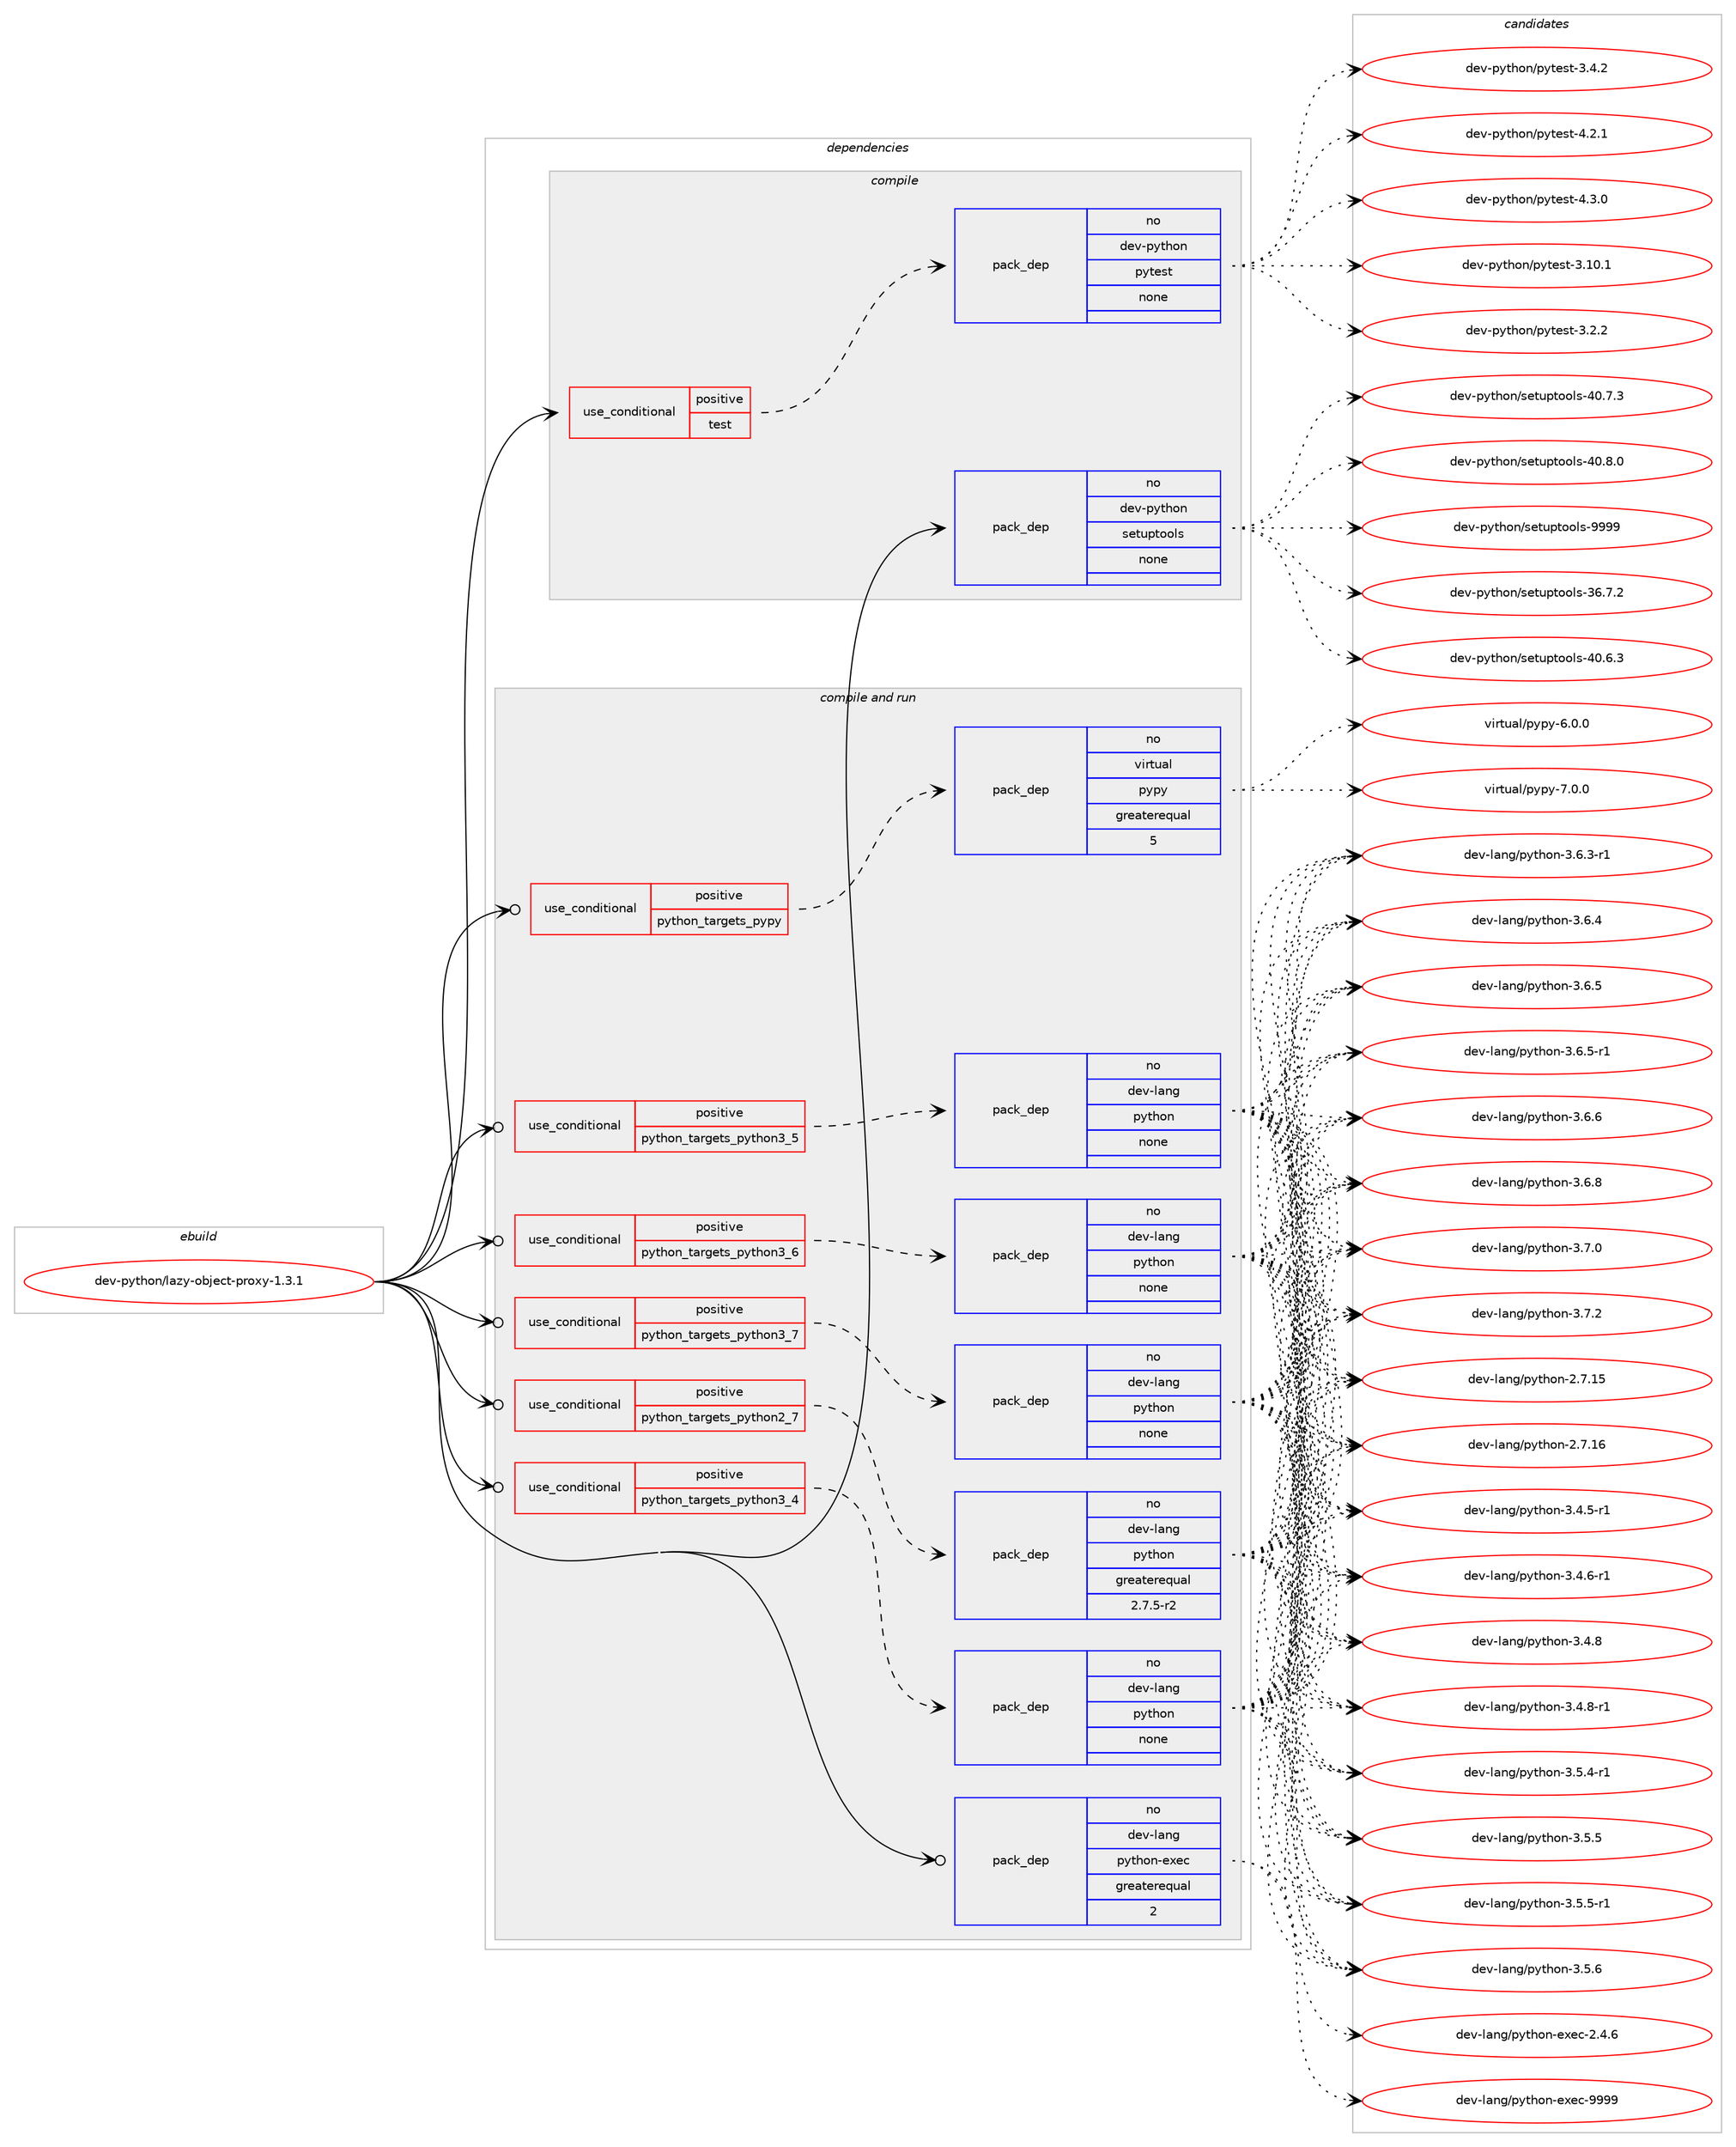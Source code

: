 digraph prolog {

# *************
# Graph options
# *************

newrank=true;
concentrate=true;
compound=true;
graph [rankdir=LR,fontname=Helvetica,fontsize=10,ranksep=1.5];#, ranksep=2.5, nodesep=0.2];
edge  [arrowhead=vee];
node  [fontname=Helvetica,fontsize=10];

# **********
# The ebuild
# **********

subgraph cluster_leftcol {
color=gray;
rank=same;
label=<<i>ebuild</i>>;
id [label="dev-python/lazy-object-proxy-1.3.1", color=red, width=4, href="../dev-python/lazy-object-proxy-1.3.1.svg"];
}

# ****************
# The dependencies
# ****************

subgraph cluster_midcol {
color=gray;
label=<<i>dependencies</i>>;
subgraph cluster_compile {
fillcolor="#eeeeee";
style=filled;
label=<<i>compile</i>>;
subgraph cond376741 {
dependency1416709 [label=<<TABLE BORDER="0" CELLBORDER="1" CELLSPACING="0" CELLPADDING="4"><TR><TD ROWSPAN="3" CELLPADDING="10">use_conditional</TD></TR><TR><TD>positive</TD></TR><TR><TD>test</TD></TR></TABLE>>, shape=none, color=red];
subgraph pack1016695 {
dependency1416710 [label=<<TABLE BORDER="0" CELLBORDER="1" CELLSPACING="0" CELLPADDING="4" WIDTH="220"><TR><TD ROWSPAN="6" CELLPADDING="30">pack_dep</TD></TR><TR><TD WIDTH="110">no</TD></TR><TR><TD>dev-python</TD></TR><TR><TD>pytest</TD></TR><TR><TD>none</TD></TR><TR><TD></TD></TR></TABLE>>, shape=none, color=blue];
}
dependency1416709:e -> dependency1416710:w [weight=20,style="dashed",arrowhead="vee"];
}
id:e -> dependency1416709:w [weight=20,style="solid",arrowhead="vee"];
subgraph pack1016696 {
dependency1416711 [label=<<TABLE BORDER="0" CELLBORDER="1" CELLSPACING="0" CELLPADDING="4" WIDTH="220"><TR><TD ROWSPAN="6" CELLPADDING="30">pack_dep</TD></TR><TR><TD WIDTH="110">no</TD></TR><TR><TD>dev-python</TD></TR><TR><TD>setuptools</TD></TR><TR><TD>none</TD></TR><TR><TD></TD></TR></TABLE>>, shape=none, color=blue];
}
id:e -> dependency1416711:w [weight=20,style="solid",arrowhead="vee"];
}
subgraph cluster_compileandrun {
fillcolor="#eeeeee";
style=filled;
label=<<i>compile and run</i>>;
subgraph cond376742 {
dependency1416712 [label=<<TABLE BORDER="0" CELLBORDER="1" CELLSPACING="0" CELLPADDING="4"><TR><TD ROWSPAN="3" CELLPADDING="10">use_conditional</TD></TR><TR><TD>positive</TD></TR><TR><TD>python_targets_pypy</TD></TR></TABLE>>, shape=none, color=red];
subgraph pack1016697 {
dependency1416713 [label=<<TABLE BORDER="0" CELLBORDER="1" CELLSPACING="0" CELLPADDING="4" WIDTH="220"><TR><TD ROWSPAN="6" CELLPADDING="30">pack_dep</TD></TR><TR><TD WIDTH="110">no</TD></TR><TR><TD>virtual</TD></TR><TR><TD>pypy</TD></TR><TR><TD>greaterequal</TD></TR><TR><TD>5</TD></TR></TABLE>>, shape=none, color=blue];
}
dependency1416712:e -> dependency1416713:w [weight=20,style="dashed",arrowhead="vee"];
}
id:e -> dependency1416712:w [weight=20,style="solid",arrowhead="odotvee"];
subgraph cond376743 {
dependency1416714 [label=<<TABLE BORDER="0" CELLBORDER="1" CELLSPACING="0" CELLPADDING="4"><TR><TD ROWSPAN="3" CELLPADDING="10">use_conditional</TD></TR><TR><TD>positive</TD></TR><TR><TD>python_targets_python2_7</TD></TR></TABLE>>, shape=none, color=red];
subgraph pack1016698 {
dependency1416715 [label=<<TABLE BORDER="0" CELLBORDER="1" CELLSPACING="0" CELLPADDING="4" WIDTH="220"><TR><TD ROWSPAN="6" CELLPADDING="30">pack_dep</TD></TR><TR><TD WIDTH="110">no</TD></TR><TR><TD>dev-lang</TD></TR><TR><TD>python</TD></TR><TR><TD>greaterequal</TD></TR><TR><TD>2.7.5-r2</TD></TR></TABLE>>, shape=none, color=blue];
}
dependency1416714:e -> dependency1416715:w [weight=20,style="dashed",arrowhead="vee"];
}
id:e -> dependency1416714:w [weight=20,style="solid",arrowhead="odotvee"];
subgraph cond376744 {
dependency1416716 [label=<<TABLE BORDER="0" CELLBORDER="1" CELLSPACING="0" CELLPADDING="4"><TR><TD ROWSPAN="3" CELLPADDING="10">use_conditional</TD></TR><TR><TD>positive</TD></TR><TR><TD>python_targets_python3_4</TD></TR></TABLE>>, shape=none, color=red];
subgraph pack1016699 {
dependency1416717 [label=<<TABLE BORDER="0" CELLBORDER="1" CELLSPACING="0" CELLPADDING="4" WIDTH="220"><TR><TD ROWSPAN="6" CELLPADDING="30">pack_dep</TD></TR><TR><TD WIDTH="110">no</TD></TR><TR><TD>dev-lang</TD></TR><TR><TD>python</TD></TR><TR><TD>none</TD></TR><TR><TD></TD></TR></TABLE>>, shape=none, color=blue];
}
dependency1416716:e -> dependency1416717:w [weight=20,style="dashed",arrowhead="vee"];
}
id:e -> dependency1416716:w [weight=20,style="solid",arrowhead="odotvee"];
subgraph cond376745 {
dependency1416718 [label=<<TABLE BORDER="0" CELLBORDER="1" CELLSPACING="0" CELLPADDING="4"><TR><TD ROWSPAN="3" CELLPADDING="10">use_conditional</TD></TR><TR><TD>positive</TD></TR><TR><TD>python_targets_python3_5</TD></TR></TABLE>>, shape=none, color=red];
subgraph pack1016700 {
dependency1416719 [label=<<TABLE BORDER="0" CELLBORDER="1" CELLSPACING="0" CELLPADDING="4" WIDTH="220"><TR><TD ROWSPAN="6" CELLPADDING="30">pack_dep</TD></TR><TR><TD WIDTH="110">no</TD></TR><TR><TD>dev-lang</TD></TR><TR><TD>python</TD></TR><TR><TD>none</TD></TR><TR><TD></TD></TR></TABLE>>, shape=none, color=blue];
}
dependency1416718:e -> dependency1416719:w [weight=20,style="dashed",arrowhead="vee"];
}
id:e -> dependency1416718:w [weight=20,style="solid",arrowhead="odotvee"];
subgraph cond376746 {
dependency1416720 [label=<<TABLE BORDER="0" CELLBORDER="1" CELLSPACING="0" CELLPADDING="4"><TR><TD ROWSPAN="3" CELLPADDING="10">use_conditional</TD></TR><TR><TD>positive</TD></TR><TR><TD>python_targets_python3_6</TD></TR></TABLE>>, shape=none, color=red];
subgraph pack1016701 {
dependency1416721 [label=<<TABLE BORDER="0" CELLBORDER="1" CELLSPACING="0" CELLPADDING="4" WIDTH="220"><TR><TD ROWSPAN="6" CELLPADDING="30">pack_dep</TD></TR><TR><TD WIDTH="110">no</TD></TR><TR><TD>dev-lang</TD></TR><TR><TD>python</TD></TR><TR><TD>none</TD></TR><TR><TD></TD></TR></TABLE>>, shape=none, color=blue];
}
dependency1416720:e -> dependency1416721:w [weight=20,style="dashed",arrowhead="vee"];
}
id:e -> dependency1416720:w [weight=20,style="solid",arrowhead="odotvee"];
subgraph cond376747 {
dependency1416722 [label=<<TABLE BORDER="0" CELLBORDER="1" CELLSPACING="0" CELLPADDING="4"><TR><TD ROWSPAN="3" CELLPADDING="10">use_conditional</TD></TR><TR><TD>positive</TD></TR><TR><TD>python_targets_python3_7</TD></TR></TABLE>>, shape=none, color=red];
subgraph pack1016702 {
dependency1416723 [label=<<TABLE BORDER="0" CELLBORDER="1" CELLSPACING="0" CELLPADDING="4" WIDTH="220"><TR><TD ROWSPAN="6" CELLPADDING="30">pack_dep</TD></TR><TR><TD WIDTH="110">no</TD></TR><TR><TD>dev-lang</TD></TR><TR><TD>python</TD></TR><TR><TD>none</TD></TR><TR><TD></TD></TR></TABLE>>, shape=none, color=blue];
}
dependency1416722:e -> dependency1416723:w [weight=20,style="dashed",arrowhead="vee"];
}
id:e -> dependency1416722:w [weight=20,style="solid",arrowhead="odotvee"];
subgraph pack1016703 {
dependency1416724 [label=<<TABLE BORDER="0" CELLBORDER="1" CELLSPACING="0" CELLPADDING="4" WIDTH="220"><TR><TD ROWSPAN="6" CELLPADDING="30">pack_dep</TD></TR><TR><TD WIDTH="110">no</TD></TR><TR><TD>dev-lang</TD></TR><TR><TD>python-exec</TD></TR><TR><TD>greaterequal</TD></TR><TR><TD>2</TD></TR></TABLE>>, shape=none, color=blue];
}
id:e -> dependency1416724:w [weight=20,style="solid",arrowhead="odotvee"];
}
subgraph cluster_run {
fillcolor="#eeeeee";
style=filled;
label=<<i>run</i>>;
}
}

# **************
# The candidates
# **************

subgraph cluster_choices {
rank=same;
color=gray;
label=<<i>candidates</i>>;

subgraph choice1016695 {
color=black;
nodesep=1;
choice100101118451121211161041111104711212111610111511645514649484649 [label="dev-python/pytest-3.10.1", color=red, width=4,href="../dev-python/pytest-3.10.1.svg"];
choice1001011184511212111610411111047112121116101115116455146504650 [label="dev-python/pytest-3.2.2", color=red, width=4,href="../dev-python/pytest-3.2.2.svg"];
choice1001011184511212111610411111047112121116101115116455146524650 [label="dev-python/pytest-3.4.2", color=red, width=4,href="../dev-python/pytest-3.4.2.svg"];
choice1001011184511212111610411111047112121116101115116455246504649 [label="dev-python/pytest-4.2.1", color=red, width=4,href="../dev-python/pytest-4.2.1.svg"];
choice1001011184511212111610411111047112121116101115116455246514648 [label="dev-python/pytest-4.3.0", color=red, width=4,href="../dev-python/pytest-4.3.0.svg"];
dependency1416710:e -> choice100101118451121211161041111104711212111610111511645514649484649:w [style=dotted,weight="100"];
dependency1416710:e -> choice1001011184511212111610411111047112121116101115116455146504650:w [style=dotted,weight="100"];
dependency1416710:e -> choice1001011184511212111610411111047112121116101115116455146524650:w [style=dotted,weight="100"];
dependency1416710:e -> choice1001011184511212111610411111047112121116101115116455246504649:w [style=dotted,weight="100"];
dependency1416710:e -> choice1001011184511212111610411111047112121116101115116455246514648:w [style=dotted,weight="100"];
}
subgraph choice1016696 {
color=black;
nodesep=1;
choice100101118451121211161041111104711510111611711211611111110811545515446554650 [label="dev-python/setuptools-36.7.2", color=red, width=4,href="../dev-python/setuptools-36.7.2.svg"];
choice100101118451121211161041111104711510111611711211611111110811545524846544651 [label="dev-python/setuptools-40.6.3", color=red, width=4,href="../dev-python/setuptools-40.6.3.svg"];
choice100101118451121211161041111104711510111611711211611111110811545524846554651 [label="dev-python/setuptools-40.7.3", color=red, width=4,href="../dev-python/setuptools-40.7.3.svg"];
choice100101118451121211161041111104711510111611711211611111110811545524846564648 [label="dev-python/setuptools-40.8.0", color=red, width=4,href="../dev-python/setuptools-40.8.0.svg"];
choice10010111845112121116104111110471151011161171121161111111081154557575757 [label="dev-python/setuptools-9999", color=red, width=4,href="../dev-python/setuptools-9999.svg"];
dependency1416711:e -> choice100101118451121211161041111104711510111611711211611111110811545515446554650:w [style=dotted,weight="100"];
dependency1416711:e -> choice100101118451121211161041111104711510111611711211611111110811545524846544651:w [style=dotted,weight="100"];
dependency1416711:e -> choice100101118451121211161041111104711510111611711211611111110811545524846554651:w [style=dotted,weight="100"];
dependency1416711:e -> choice100101118451121211161041111104711510111611711211611111110811545524846564648:w [style=dotted,weight="100"];
dependency1416711:e -> choice10010111845112121116104111110471151011161171121161111111081154557575757:w [style=dotted,weight="100"];
}
subgraph choice1016697 {
color=black;
nodesep=1;
choice1181051141161179710847112121112121455446484648 [label="virtual/pypy-6.0.0", color=red, width=4,href="../virtual/pypy-6.0.0.svg"];
choice1181051141161179710847112121112121455546484648 [label="virtual/pypy-7.0.0", color=red, width=4,href="../virtual/pypy-7.0.0.svg"];
dependency1416713:e -> choice1181051141161179710847112121112121455446484648:w [style=dotted,weight="100"];
dependency1416713:e -> choice1181051141161179710847112121112121455546484648:w [style=dotted,weight="100"];
}
subgraph choice1016698 {
color=black;
nodesep=1;
choice10010111845108971101034711212111610411111045504655464953 [label="dev-lang/python-2.7.15", color=red, width=4,href="../dev-lang/python-2.7.15.svg"];
choice10010111845108971101034711212111610411111045504655464954 [label="dev-lang/python-2.7.16", color=red, width=4,href="../dev-lang/python-2.7.16.svg"];
choice1001011184510897110103471121211161041111104551465246534511449 [label="dev-lang/python-3.4.5-r1", color=red, width=4,href="../dev-lang/python-3.4.5-r1.svg"];
choice1001011184510897110103471121211161041111104551465246544511449 [label="dev-lang/python-3.4.6-r1", color=red, width=4,href="../dev-lang/python-3.4.6-r1.svg"];
choice100101118451089711010347112121116104111110455146524656 [label="dev-lang/python-3.4.8", color=red, width=4,href="../dev-lang/python-3.4.8.svg"];
choice1001011184510897110103471121211161041111104551465246564511449 [label="dev-lang/python-3.4.8-r1", color=red, width=4,href="../dev-lang/python-3.4.8-r1.svg"];
choice1001011184510897110103471121211161041111104551465346524511449 [label="dev-lang/python-3.5.4-r1", color=red, width=4,href="../dev-lang/python-3.5.4-r1.svg"];
choice100101118451089711010347112121116104111110455146534653 [label="dev-lang/python-3.5.5", color=red, width=4,href="../dev-lang/python-3.5.5.svg"];
choice1001011184510897110103471121211161041111104551465346534511449 [label="dev-lang/python-3.5.5-r1", color=red, width=4,href="../dev-lang/python-3.5.5-r1.svg"];
choice100101118451089711010347112121116104111110455146534654 [label="dev-lang/python-3.5.6", color=red, width=4,href="../dev-lang/python-3.5.6.svg"];
choice1001011184510897110103471121211161041111104551465446514511449 [label="dev-lang/python-3.6.3-r1", color=red, width=4,href="../dev-lang/python-3.6.3-r1.svg"];
choice100101118451089711010347112121116104111110455146544652 [label="dev-lang/python-3.6.4", color=red, width=4,href="../dev-lang/python-3.6.4.svg"];
choice100101118451089711010347112121116104111110455146544653 [label="dev-lang/python-3.6.5", color=red, width=4,href="../dev-lang/python-3.6.5.svg"];
choice1001011184510897110103471121211161041111104551465446534511449 [label="dev-lang/python-3.6.5-r1", color=red, width=4,href="../dev-lang/python-3.6.5-r1.svg"];
choice100101118451089711010347112121116104111110455146544654 [label="dev-lang/python-3.6.6", color=red, width=4,href="../dev-lang/python-3.6.6.svg"];
choice100101118451089711010347112121116104111110455146544656 [label="dev-lang/python-3.6.8", color=red, width=4,href="../dev-lang/python-3.6.8.svg"];
choice100101118451089711010347112121116104111110455146554648 [label="dev-lang/python-3.7.0", color=red, width=4,href="../dev-lang/python-3.7.0.svg"];
choice100101118451089711010347112121116104111110455146554650 [label="dev-lang/python-3.7.2", color=red, width=4,href="../dev-lang/python-3.7.2.svg"];
dependency1416715:e -> choice10010111845108971101034711212111610411111045504655464953:w [style=dotted,weight="100"];
dependency1416715:e -> choice10010111845108971101034711212111610411111045504655464954:w [style=dotted,weight="100"];
dependency1416715:e -> choice1001011184510897110103471121211161041111104551465246534511449:w [style=dotted,weight="100"];
dependency1416715:e -> choice1001011184510897110103471121211161041111104551465246544511449:w [style=dotted,weight="100"];
dependency1416715:e -> choice100101118451089711010347112121116104111110455146524656:w [style=dotted,weight="100"];
dependency1416715:e -> choice1001011184510897110103471121211161041111104551465246564511449:w [style=dotted,weight="100"];
dependency1416715:e -> choice1001011184510897110103471121211161041111104551465346524511449:w [style=dotted,weight="100"];
dependency1416715:e -> choice100101118451089711010347112121116104111110455146534653:w [style=dotted,weight="100"];
dependency1416715:e -> choice1001011184510897110103471121211161041111104551465346534511449:w [style=dotted,weight="100"];
dependency1416715:e -> choice100101118451089711010347112121116104111110455146534654:w [style=dotted,weight="100"];
dependency1416715:e -> choice1001011184510897110103471121211161041111104551465446514511449:w [style=dotted,weight="100"];
dependency1416715:e -> choice100101118451089711010347112121116104111110455146544652:w [style=dotted,weight="100"];
dependency1416715:e -> choice100101118451089711010347112121116104111110455146544653:w [style=dotted,weight="100"];
dependency1416715:e -> choice1001011184510897110103471121211161041111104551465446534511449:w [style=dotted,weight="100"];
dependency1416715:e -> choice100101118451089711010347112121116104111110455146544654:w [style=dotted,weight="100"];
dependency1416715:e -> choice100101118451089711010347112121116104111110455146544656:w [style=dotted,weight="100"];
dependency1416715:e -> choice100101118451089711010347112121116104111110455146554648:w [style=dotted,weight="100"];
dependency1416715:e -> choice100101118451089711010347112121116104111110455146554650:w [style=dotted,weight="100"];
}
subgraph choice1016699 {
color=black;
nodesep=1;
choice10010111845108971101034711212111610411111045504655464953 [label="dev-lang/python-2.7.15", color=red, width=4,href="../dev-lang/python-2.7.15.svg"];
choice10010111845108971101034711212111610411111045504655464954 [label="dev-lang/python-2.7.16", color=red, width=4,href="../dev-lang/python-2.7.16.svg"];
choice1001011184510897110103471121211161041111104551465246534511449 [label="dev-lang/python-3.4.5-r1", color=red, width=4,href="../dev-lang/python-3.4.5-r1.svg"];
choice1001011184510897110103471121211161041111104551465246544511449 [label="dev-lang/python-3.4.6-r1", color=red, width=4,href="../dev-lang/python-3.4.6-r1.svg"];
choice100101118451089711010347112121116104111110455146524656 [label="dev-lang/python-3.4.8", color=red, width=4,href="../dev-lang/python-3.4.8.svg"];
choice1001011184510897110103471121211161041111104551465246564511449 [label="dev-lang/python-3.4.8-r1", color=red, width=4,href="../dev-lang/python-3.4.8-r1.svg"];
choice1001011184510897110103471121211161041111104551465346524511449 [label="dev-lang/python-3.5.4-r1", color=red, width=4,href="../dev-lang/python-3.5.4-r1.svg"];
choice100101118451089711010347112121116104111110455146534653 [label="dev-lang/python-3.5.5", color=red, width=4,href="../dev-lang/python-3.5.5.svg"];
choice1001011184510897110103471121211161041111104551465346534511449 [label="dev-lang/python-3.5.5-r1", color=red, width=4,href="../dev-lang/python-3.5.5-r1.svg"];
choice100101118451089711010347112121116104111110455146534654 [label="dev-lang/python-3.5.6", color=red, width=4,href="../dev-lang/python-3.5.6.svg"];
choice1001011184510897110103471121211161041111104551465446514511449 [label="dev-lang/python-3.6.3-r1", color=red, width=4,href="../dev-lang/python-3.6.3-r1.svg"];
choice100101118451089711010347112121116104111110455146544652 [label="dev-lang/python-3.6.4", color=red, width=4,href="../dev-lang/python-3.6.4.svg"];
choice100101118451089711010347112121116104111110455146544653 [label="dev-lang/python-3.6.5", color=red, width=4,href="../dev-lang/python-3.6.5.svg"];
choice1001011184510897110103471121211161041111104551465446534511449 [label="dev-lang/python-3.6.5-r1", color=red, width=4,href="../dev-lang/python-3.6.5-r1.svg"];
choice100101118451089711010347112121116104111110455146544654 [label="dev-lang/python-3.6.6", color=red, width=4,href="../dev-lang/python-3.6.6.svg"];
choice100101118451089711010347112121116104111110455146544656 [label="dev-lang/python-3.6.8", color=red, width=4,href="../dev-lang/python-3.6.8.svg"];
choice100101118451089711010347112121116104111110455146554648 [label="dev-lang/python-3.7.0", color=red, width=4,href="../dev-lang/python-3.7.0.svg"];
choice100101118451089711010347112121116104111110455146554650 [label="dev-lang/python-3.7.2", color=red, width=4,href="../dev-lang/python-3.7.2.svg"];
dependency1416717:e -> choice10010111845108971101034711212111610411111045504655464953:w [style=dotted,weight="100"];
dependency1416717:e -> choice10010111845108971101034711212111610411111045504655464954:w [style=dotted,weight="100"];
dependency1416717:e -> choice1001011184510897110103471121211161041111104551465246534511449:w [style=dotted,weight="100"];
dependency1416717:e -> choice1001011184510897110103471121211161041111104551465246544511449:w [style=dotted,weight="100"];
dependency1416717:e -> choice100101118451089711010347112121116104111110455146524656:w [style=dotted,weight="100"];
dependency1416717:e -> choice1001011184510897110103471121211161041111104551465246564511449:w [style=dotted,weight="100"];
dependency1416717:e -> choice1001011184510897110103471121211161041111104551465346524511449:w [style=dotted,weight="100"];
dependency1416717:e -> choice100101118451089711010347112121116104111110455146534653:w [style=dotted,weight="100"];
dependency1416717:e -> choice1001011184510897110103471121211161041111104551465346534511449:w [style=dotted,weight="100"];
dependency1416717:e -> choice100101118451089711010347112121116104111110455146534654:w [style=dotted,weight="100"];
dependency1416717:e -> choice1001011184510897110103471121211161041111104551465446514511449:w [style=dotted,weight="100"];
dependency1416717:e -> choice100101118451089711010347112121116104111110455146544652:w [style=dotted,weight="100"];
dependency1416717:e -> choice100101118451089711010347112121116104111110455146544653:w [style=dotted,weight="100"];
dependency1416717:e -> choice1001011184510897110103471121211161041111104551465446534511449:w [style=dotted,weight="100"];
dependency1416717:e -> choice100101118451089711010347112121116104111110455146544654:w [style=dotted,weight="100"];
dependency1416717:e -> choice100101118451089711010347112121116104111110455146544656:w [style=dotted,weight="100"];
dependency1416717:e -> choice100101118451089711010347112121116104111110455146554648:w [style=dotted,weight="100"];
dependency1416717:e -> choice100101118451089711010347112121116104111110455146554650:w [style=dotted,weight="100"];
}
subgraph choice1016700 {
color=black;
nodesep=1;
choice10010111845108971101034711212111610411111045504655464953 [label="dev-lang/python-2.7.15", color=red, width=4,href="../dev-lang/python-2.7.15.svg"];
choice10010111845108971101034711212111610411111045504655464954 [label="dev-lang/python-2.7.16", color=red, width=4,href="../dev-lang/python-2.7.16.svg"];
choice1001011184510897110103471121211161041111104551465246534511449 [label="dev-lang/python-3.4.5-r1", color=red, width=4,href="../dev-lang/python-3.4.5-r1.svg"];
choice1001011184510897110103471121211161041111104551465246544511449 [label="dev-lang/python-3.4.6-r1", color=red, width=4,href="../dev-lang/python-3.4.6-r1.svg"];
choice100101118451089711010347112121116104111110455146524656 [label="dev-lang/python-3.4.8", color=red, width=4,href="../dev-lang/python-3.4.8.svg"];
choice1001011184510897110103471121211161041111104551465246564511449 [label="dev-lang/python-3.4.8-r1", color=red, width=4,href="../dev-lang/python-3.4.8-r1.svg"];
choice1001011184510897110103471121211161041111104551465346524511449 [label="dev-lang/python-3.5.4-r1", color=red, width=4,href="../dev-lang/python-3.5.4-r1.svg"];
choice100101118451089711010347112121116104111110455146534653 [label="dev-lang/python-3.5.5", color=red, width=4,href="../dev-lang/python-3.5.5.svg"];
choice1001011184510897110103471121211161041111104551465346534511449 [label="dev-lang/python-3.5.5-r1", color=red, width=4,href="../dev-lang/python-3.5.5-r1.svg"];
choice100101118451089711010347112121116104111110455146534654 [label="dev-lang/python-3.5.6", color=red, width=4,href="../dev-lang/python-3.5.6.svg"];
choice1001011184510897110103471121211161041111104551465446514511449 [label="dev-lang/python-3.6.3-r1", color=red, width=4,href="../dev-lang/python-3.6.3-r1.svg"];
choice100101118451089711010347112121116104111110455146544652 [label="dev-lang/python-3.6.4", color=red, width=4,href="../dev-lang/python-3.6.4.svg"];
choice100101118451089711010347112121116104111110455146544653 [label="dev-lang/python-3.6.5", color=red, width=4,href="../dev-lang/python-3.6.5.svg"];
choice1001011184510897110103471121211161041111104551465446534511449 [label="dev-lang/python-3.6.5-r1", color=red, width=4,href="../dev-lang/python-3.6.5-r1.svg"];
choice100101118451089711010347112121116104111110455146544654 [label="dev-lang/python-3.6.6", color=red, width=4,href="../dev-lang/python-3.6.6.svg"];
choice100101118451089711010347112121116104111110455146544656 [label="dev-lang/python-3.6.8", color=red, width=4,href="../dev-lang/python-3.6.8.svg"];
choice100101118451089711010347112121116104111110455146554648 [label="dev-lang/python-3.7.0", color=red, width=4,href="../dev-lang/python-3.7.0.svg"];
choice100101118451089711010347112121116104111110455146554650 [label="dev-lang/python-3.7.2", color=red, width=4,href="../dev-lang/python-3.7.2.svg"];
dependency1416719:e -> choice10010111845108971101034711212111610411111045504655464953:w [style=dotted,weight="100"];
dependency1416719:e -> choice10010111845108971101034711212111610411111045504655464954:w [style=dotted,weight="100"];
dependency1416719:e -> choice1001011184510897110103471121211161041111104551465246534511449:w [style=dotted,weight="100"];
dependency1416719:e -> choice1001011184510897110103471121211161041111104551465246544511449:w [style=dotted,weight="100"];
dependency1416719:e -> choice100101118451089711010347112121116104111110455146524656:w [style=dotted,weight="100"];
dependency1416719:e -> choice1001011184510897110103471121211161041111104551465246564511449:w [style=dotted,weight="100"];
dependency1416719:e -> choice1001011184510897110103471121211161041111104551465346524511449:w [style=dotted,weight="100"];
dependency1416719:e -> choice100101118451089711010347112121116104111110455146534653:w [style=dotted,weight="100"];
dependency1416719:e -> choice1001011184510897110103471121211161041111104551465346534511449:w [style=dotted,weight="100"];
dependency1416719:e -> choice100101118451089711010347112121116104111110455146534654:w [style=dotted,weight="100"];
dependency1416719:e -> choice1001011184510897110103471121211161041111104551465446514511449:w [style=dotted,weight="100"];
dependency1416719:e -> choice100101118451089711010347112121116104111110455146544652:w [style=dotted,weight="100"];
dependency1416719:e -> choice100101118451089711010347112121116104111110455146544653:w [style=dotted,weight="100"];
dependency1416719:e -> choice1001011184510897110103471121211161041111104551465446534511449:w [style=dotted,weight="100"];
dependency1416719:e -> choice100101118451089711010347112121116104111110455146544654:w [style=dotted,weight="100"];
dependency1416719:e -> choice100101118451089711010347112121116104111110455146544656:w [style=dotted,weight="100"];
dependency1416719:e -> choice100101118451089711010347112121116104111110455146554648:w [style=dotted,weight="100"];
dependency1416719:e -> choice100101118451089711010347112121116104111110455146554650:w [style=dotted,weight="100"];
}
subgraph choice1016701 {
color=black;
nodesep=1;
choice10010111845108971101034711212111610411111045504655464953 [label="dev-lang/python-2.7.15", color=red, width=4,href="../dev-lang/python-2.7.15.svg"];
choice10010111845108971101034711212111610411111045504655464954 [label="dev-lang/python-2.7.16", color=red, width=4,href="../dev-lang/python-2.7.16.svg"];
choice1001011184510897110103471121211161041111104551465246534511449 [label="dev-lang/python-3.4.5-r1", color=red, width=4,href="../dev-lang/python-3.4.5-r1.svg"];
choice1001011184510897110103471121211161041111104551465246544511449 [label="dev-lang/python-3.4.6-r1", color=red, width=4,href="../dev-lang/python-3.4.6-r1.svg"];
choice100101118451089711010347112121116104111110455146524656 [label="dev-lang/python-3.4.8", color=red, width=4,href="../dev-lang/python-3.4.8.svg"];
choice1001011184510897110103471121211161041111104551465246564511449 [label="dev-lang/python-3.4.8-r1", color=red, width=4,href="../dev-lang/python-3.4.8-r1.svg"];
choice1001011184510897110103471121211161041111104551465346524511449 [label="dev-lang/python-3.5.4-r1", color=red, width=4,href="../dev-lang/python-3.5.4-r1.svg"];
choice100101118451089711010347112121116104111110455146534653 [label="dev-lang/python-3.5.5", color=red, width=4,href="../dev-lang/python-3.5.5.svg"];
choice1001011184510897110103471121211161041111104551465346534511449 [label="dev-lang/python-3.5.5-r1", color=red, width=4,href="../dev-lang/python-3.5.5-r1.svg"];
choice100101118451089711010347112121116104111110455146534654 [label="dev-lang/python-3.5.6", color=red, width=4,href="../dev-lang/python-3.5.6.svg"];
choice1001011184510897110103471121211161041111104551465446514511449 [label="dev-lang/python-3.6.3-r1", color=red, width=4,href="../dev-lang/python-3.6.3-r1.svg"];
choice100101118451089711010347112121116104111110455146544652 [label="dev-lang/python-3.6.4", color=red, width=4,href="../dev-lang/python-3.6.4.svg"];
choice100101118451089711010347112121116104111110455146544653 [label="dev-lang/python-3.6.5", color=red, width=4,href="../dev-lang/python-3.6.5.svg"];
choice1001011184510897110103471121211161041111104551465446534511449 [label="dev-lang/python-3.6.5-r1", color=red, width=4,href="../dev-lang/python-3.6.5-r1.svg"];
choice100101118451089711010347112121116104111110455146544654 [label="dev-lang/python-3.6.6", color=red, width=4,href="../dev-lang/python-3.6.6.svg"];
choice100101118451089711010347112121116104111110455146544656 [label="dev-lang/python-3.6.8", color=red, width=4,href="../dev-lang/python-3.6.8.svg"];
choice100101118451089711010347112121116104111110455146554648 [label="dev-lang/python-3.7.0", color=red, width=4,href="../dev-lang/python-3.7.0.svg"];
choice100101118451089711010347112121116104111110455146554650 [label="dev-lang/python-3.7.2", color=red, width=4,href="../dev-lang/python-3.7.2.svg"];
dependency1416721:e -> choice10010111845108971101034711212111610411111045504655464953:w [style=dotted,weight="100"];
dependency1416721:e -> choice10010111845108971101034711212111610411111045504655464954:w [style=dotted,weight="100"];
dependency1416721:e -> choice1001011184510897110103471121211161041111104551465246534511449:w [style=dotted,weight="100"];
dependency1416721:e -> choice1001011184510897110103471121211161041111104551465246544511449:w [style=dotted,weight="100"];
dependency1416721:e -> choice100101118451089711010347112121116104111110455146524656:w [style=dotted,weight="100"];
dependency1416721:e -> choice1001011184510897110103471121211161041111104551465246564511449:w [style=dotted,weight="100"];
dependency1416721:e -> choice1001011184510897110103471121211161041111104551465346524511449:w [style=dotted,weight="100"];
dependency1416721:e -> choice100101118451089711010347112121116104111110455146534653:w [style=dotted,weight="100"];
dependency1416721:e -> choice1001011184510897110103471121211161041111104551465346534511449:w [style=dotted,weight="100"];
dependency1416721:e -> choice100101118451089711010347112121116104111110455146534654:w [style=dotted,weight="100"];
dependency1416721:e -> choice1001011184510897110103471121211161041111104551465446514511449:w [style=dotted,weight="100"];
dependency1416721:e -> choice100101118451089711010347112121116104111110455146544652:w [style=dotted,weight="100"];
dependency1416721:e -> choice100101118451089711010347112121116104111110455146544653:w [style=dotted,weight="100"];
dependency1416721:e -> choice1001011184510897110103471121211161041111104551465446534511449:w [style=dotted,weight="100"];
dependency1416721:e -> choice100101118451089711010347112121116104111110455146544654:w [style=dotted,weight="100"];
dependency1416721:e -> choice100101118451089711010347112121116104111110455146544656:w [style=dotted,weight="100"];
dependency1416721:e -> choice100101118451089711010347112121116104111110455146554648:w [style=dotted,weight="100"];
dependency1416721:e -> choice100101118451089711010347112121116104111110455146554650:w [style=dotted,weight="100"];
}
subgraph choice1016702 {
color=black;
nodesep=1;
choice10010111845108971101034711212111610411111045504655464953 [label="dev-lang/python-2.7.15", color=red, width=4,href="../dev-lang/python-2.7.15.svg"];
choice10010111845108971101034711212111610411111045504655464954 [label="dev-lang/python-2.7.16", color=red, width=4,href="../dev-lang/python-2.7.16.svg"];
choice1001011184510897110103471121211161041111104551465246534511449 [label="dev-lang/python-3.4.5-r1", color=red, width=4,href="../dev-lang/python-3.4.5-r1.svg"];
choice1001011184510897110103471121211161041111104551465246544511449 [label="dev-lang/python-3.4.6-r1", color=red, width=4,href="../dev-lang/python-3.4.6-r1.svg"];
choice100101118451089711010347112121116104111110455146524656 [label="dev-lang/python-3.4.8", color=red, width=4,href="../dev-lang/python-3.4.8.svg"];
choice1001011184510897110103471121211161041111104551465246564511449 [label="dev-lang/python-3.4.8-r1", color=red, width=4,href="../dev-lang/python-3.4.8-r1.svg"];
choice1001011184510897110103471121211161041111104551465346524511449 [label="dev-lang/python-3.5.4-r1", color=red, width=4,href="../dev-lang/python-3.5.4-r1.svg"];
choice100101118451089711010347112121116104111110455146534653 [label="dev-lang/python-3.5.5", color=red, width=4,href="../dev-lang/python-3.5.5.svg"];
choice1001011184510897110103471121211161041111104551465346534511449 [label="dev-lang/python-3.5.5-r1", color=red, width=4,href="../dev-lang/python-3.5.5-r1.svg"];
choice100101118451089711010347112121116104111110455146534654 [label="dev-lang/python-3.5.6", color=red, width=4,href="../dev-lang/python-3.5.6.svg"];
choice1001011184510897110103471121211161041111104551465446514511449 [label="dev-lang/python-3.6.3-r1", color=red, width=4,href="../dev-lang/python-3.6.3-r1.svg"];
choice100101118451089711010347112121116104111110455146544652 [label="dev-lang/python-3.6.4", color=red, width=4,href="../dev-lang/python-3.6.4.svg"];
choice100101118451089711010347112121116104111110455146544653 [label="dev-lang/python-3.6.5", color=red, width=4,href="../dev-lang/python-3.6.5.svg"];
choice1001011184510897110103471121211161041111104551465446534511449 [label="dev-lang/python-3.6.5-r1", color=red, width=4,href="../dev-lang/python-3.6.5-r1.svg"];
choice100101118451089711010347112121116104111110455146544654 [label="dev-lang/python-3.6.6", color=red, width=4,href="../dev-lang/python-3.6.6.svg"];
choice100101118451089711010347112121116104111110455146544656 [label="dev-lang/python-3.6.8", color=red, width=4,href="../dev-lang/python-3.6.8.svg"];
choice100101118451089711010347112121116104111110455146554648 [label="dev-lang/python-3.7.0", color=red, width=4,href="../dev-lang/python-3.7.0.svg"];
choice100101118451089711010347112121116104111110455146554650 [label="dev-lang/python-3.7.2", color=red, width=4,href="../dev-lang/python-3.7.2.svg"];
dependency1416723:e -> choice10010111845108971101034711212111610411111045504655464953:w [style=dotted,weight="100"];
dependency1416723:e -> choice10010111845108971101034711212111610411111045504655464954:w [style=dotted,weight="100"];
dependency1416723:e -> choice1001011184510897110103471121211161041111104551465246534511449:w [style=dotted,weight="100"];
dependency1416723:e -> choice1001011184510897110103471121211161041111104551465246544511449:w [style=dotted,weight="100"];
dependency1416723:e -> choice100101118451089711010347112121116104111110455146524656:w [style=dotted,weight="100"];
dependency1416723:e -> choice1001011184510897110103471121211161041111104551465246564511449:w [style=dotted,weight="100"];
dependency1416723:e -> choice1001011184510897110103471121211161041111104551465346524511449:w [style=dotted,weight="100"];
dependency1416723:e -> choice100101118451089711010347112121116104111110455146534653:w [style=dotted,weight="100"];
dependency1416723:e -> choice1001011184510897110103471121211161041111104551465346534511449:w [style=dotted,weight="100"];
dependency1416723:e -> choice100101118451089711010347112121116104111110455146534654:w [style=dotted,weight="100"];
dependency1416723:e -> choice1001011184510897110103471121211161041111104551465446514511449:w [style=dotted,weight="100"];
dependency1416723:e -> choice100101118451089711010347112121116104111110455146544652:w [style=dotted,weight="100"];
dependency1416723:e -> choice100101118451089711010347112121116104111110455146544653:w [style=dotted,weight="100"];
dependency1416723:e -> choice1001011184510897110103471121211161041111104551465446534511449:w [style=dotted,weight="100"];
dependency1416723:e -> choice100101118451089711010347112121116104111110455146544654:w [style=dotted,weight="100"];
dependency1416723:e -> choice100101118451089711010347112121116104111110455146544656:w [style=dotted,weight="100"];
dependency1416723:e -> choice100101118451089711010347112121116104111110455146554648:w [style=dotted,weight="100"];
dependency1416723:e -> choice100101118451089711010347112121116104111110455146554650:w [style=dotted,weight="100"];
}
subgraph choice1016703 {
color=black;
nodesep=1;
choice1001011184510897110103471121211161041111104510112010199455046524654 [label="dev-lang/python-exec-2.4.6", color=red, width=4,href="../dev-lang/python-exec-2.4.6.svg"];
choice10010111845108971101034711212111610411111045101120101994557575757 [label="dev-lang/python-exec-9999", color=red, width=4,href="../dev-lang/python-exec-9999.svg"];
dependency1416724:e -> choice1001011184510897110103471121211161041111104510112010199455046524654:w [style=dotted,weight="100"];
dependency1416724:e -> choice10010111845108971101034711212111610411111045101120101994557575757:w [style=dotted,weight="100"];
}
}

}
